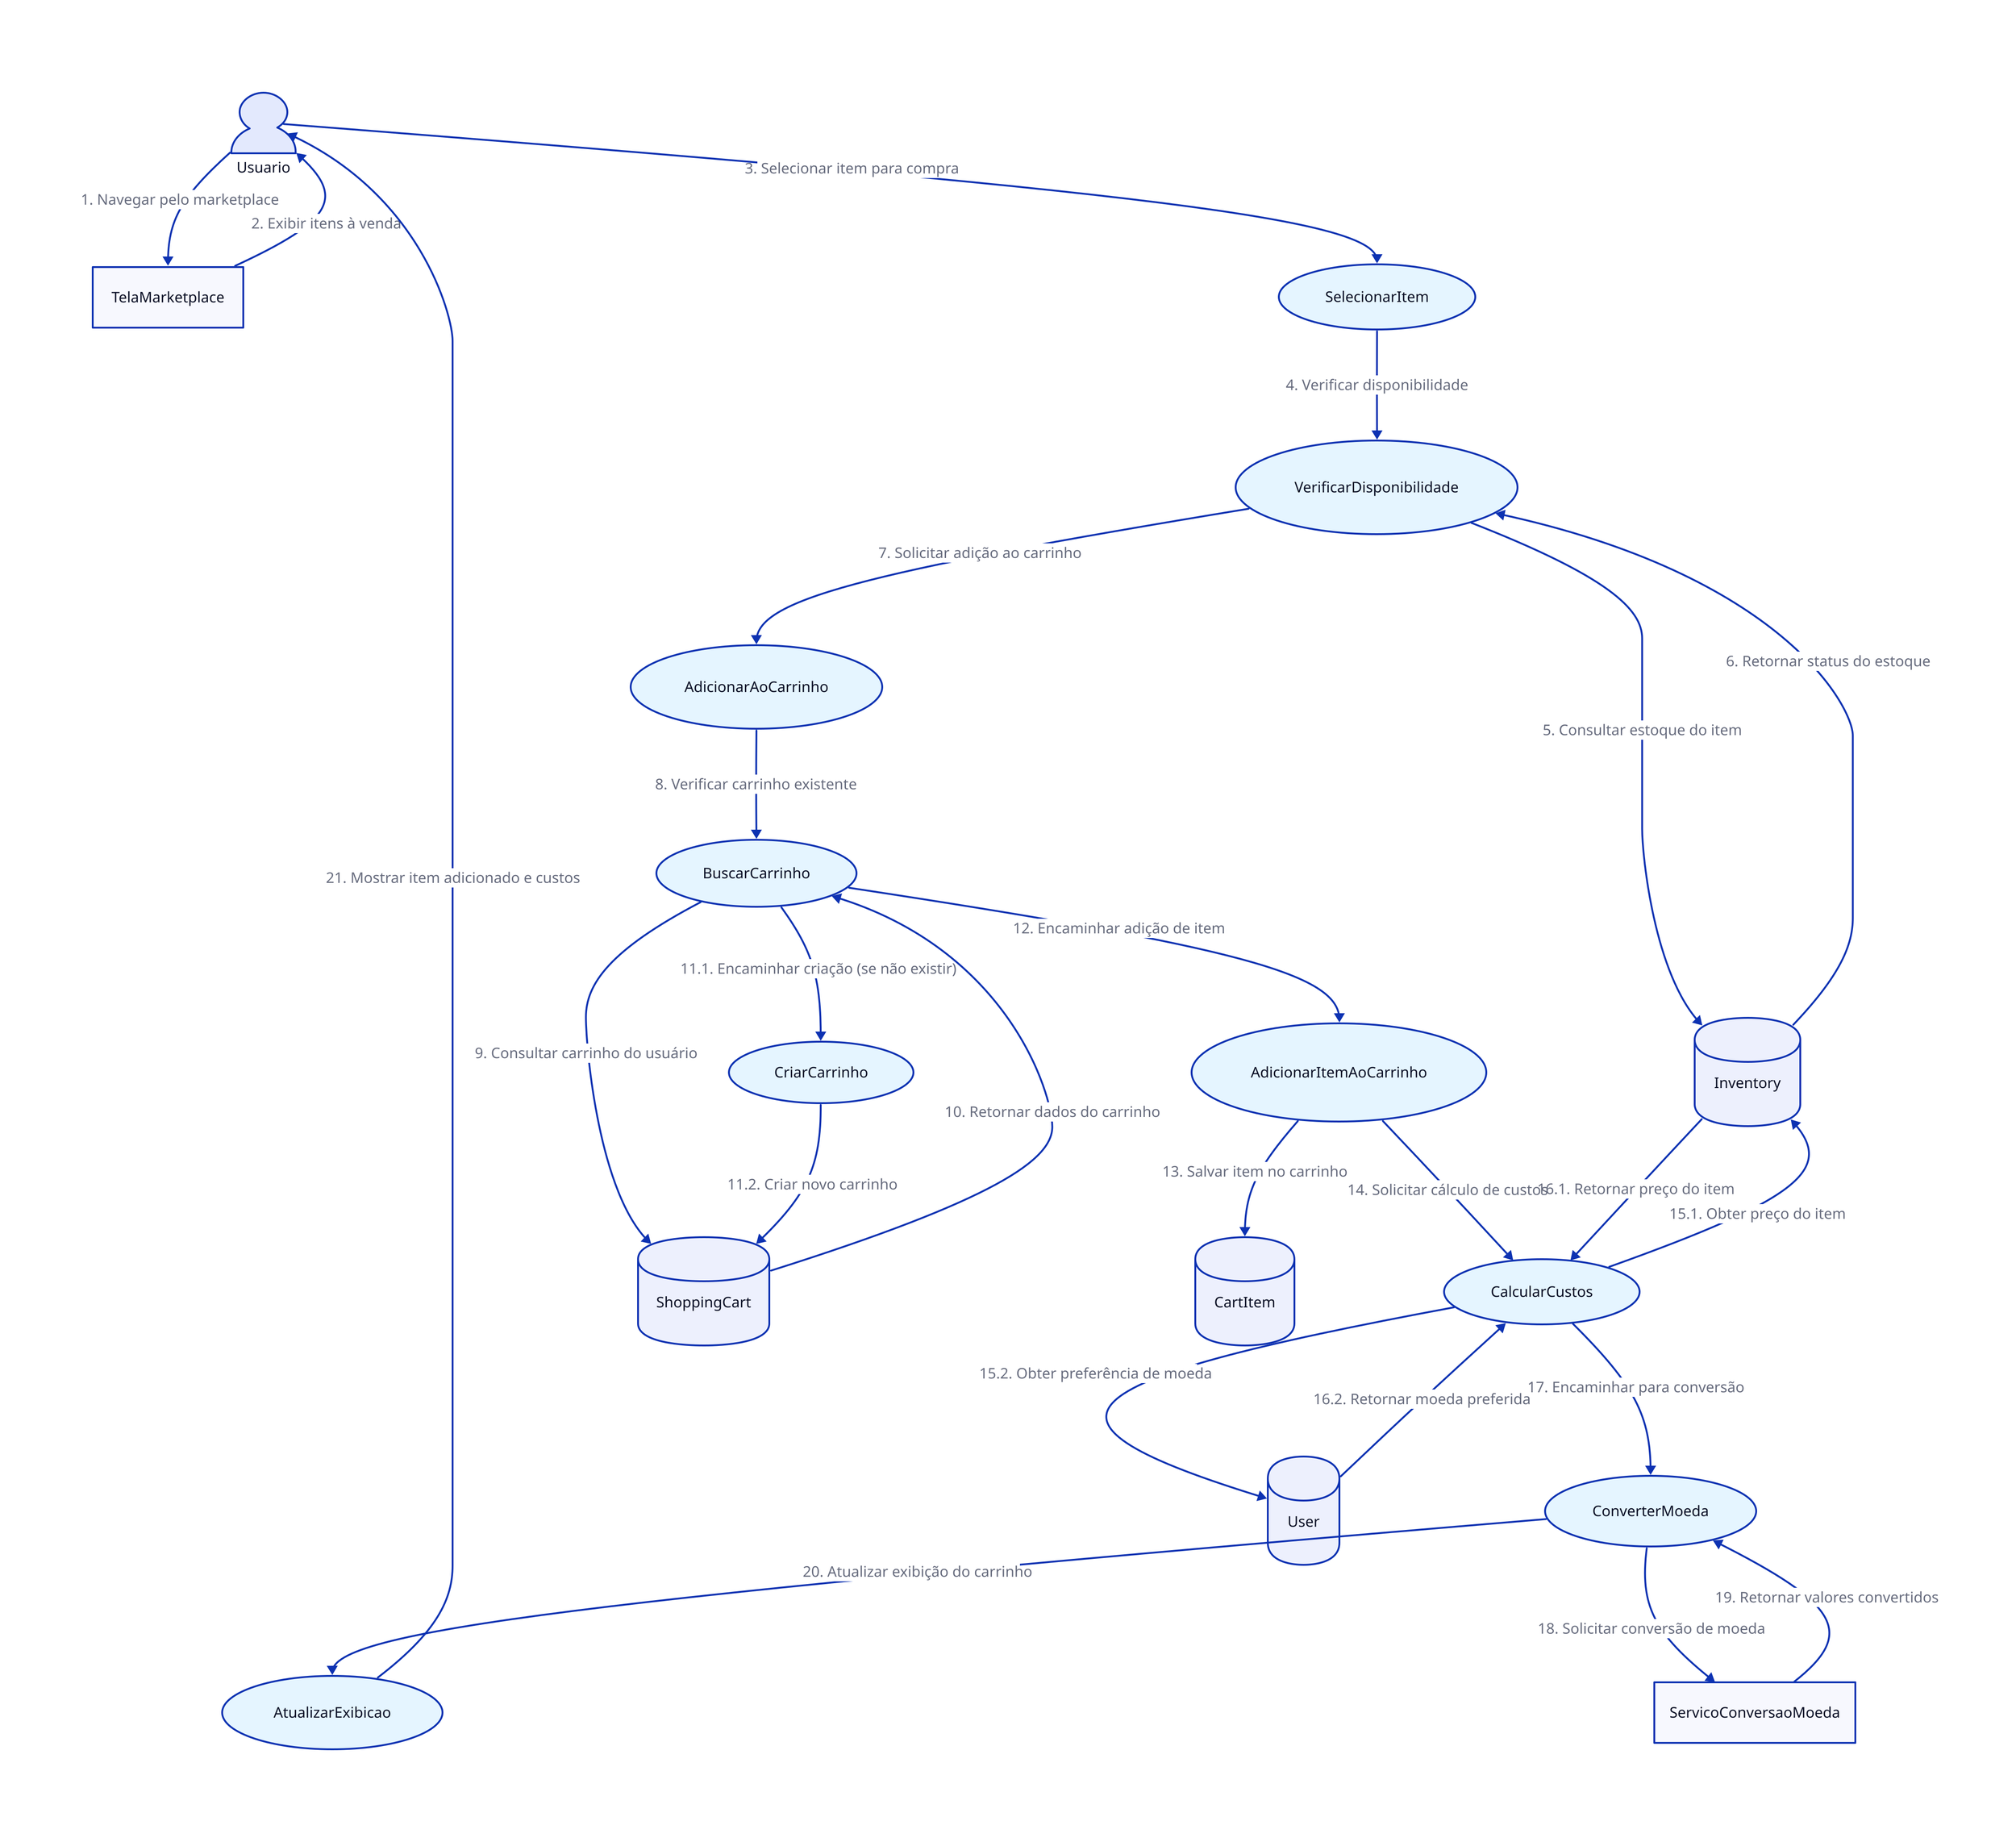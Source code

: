 Usuario: {
  shape: person
}

TelaMarketplace: {
  shape: rectangle
}

SelecionarItem: {
  shape: oval
  style.fill: "#E5F5FF"
}

VerificarDisponibilidade: {
  shape: oval
  style.fill: "#E5F5FF"
}

AdicionarAoCarrinho: {
  shape: oval
  style.fill: "#E5F5FF"
}

BuscarCarrinho: {
  shape: oval
  style.fill: "#E5F5FF"
}

CriarCarrinho: {
  shape: oval
  style.fill: "#E5F5FF"
}

AdicionarItemAoCarrinho: {
  shape: oval
  style.fill: "#E5F5FF"
}

CalcularCustos: {
  shape: oval
  style.fill: "#E5F5FF"
}

ConverterMoeda: {
  shape: oval
  style.fill: "#E5F5FF"
}

AtualizarExibicao: {
  shape: oval
  style.fill: "#E5F5FF"
}

Inventory: {
  shape: cylinder
}

ShoppingCart: {
  shape: cylinder
}

CartItem: {
  shape: cylinder
}

User: {
  shape: cylinder
}

ServicoConversaoMoeda: {
  shape: rectangle
}

Usuario -> TelaMarketplace: "1. Navegar pelo marketplace"
TelaMarketplace -> Usuario: "2. Exibir itens à venda"
Usuario -> SelecionarItem: "3. Selecionar item para compra"
SelecionarItem -> VerificarDisponibilidade: "4. Verificar disponibilidade"
VerificarDisponibilidade -> Inventory: "5. Consultar estoque do item"
Inventory -> VerificarDisponibilidade: "6. Retornar status do estoque"
VerificarDisponibilidade -> AdicionarAoCarrinho: "7. Solicitar adição ao carrinho"
AdicionarAoCarrinho -> BuscarCarrinho: "8. Verificar carrinho existente"
BuscarCarrinho -> ShoppingCart: "9. Consultar carrinho do usuário"
ShoppingCart -> BuscarCarrinho: "10. Retornar dados do carrinho"
BuscarCarrinho -> CriarCarrinho: "11.1. Encaminhar criação (se não existir)"
CriarCarrinho -> ShoppingCart: "11.2. Criar novo carrinho"
BuscarCarrinho -> AdicionarItemAoCarrinho: "12. Encaminhar adição de item"
AdicionarItemAoCarrinho -> CartItem: "13. Salvar item no carrinho"
AdicionarItemAoCarrinho -> CalcularCustos: "14. Solicitar cálculo de custos"
CalcularCustos -> Inventory: "15.1. Obter preço do item"
CalcularCustos -> User: "15.2. Obter preferência de moeda"
Inventory -> CalcularCustos: "16.1. Retornar preço do item"
User -> CalcularCustos: "16.2. Retornar moeda preferida"
CalcularCustos -> ConverterMoeda: "17. Encaminhar para conversão"
ConverterMoeda -> ServicoConversaoMoeda: "18. Solicitar conversão de moeda"
ServicoConversaoMoeda -> ConverterMoeda: "19. Retornar valores convertidos"
ConverterMoeda -> AtualizarExibicao: "20. Atualizar exibição do carrinho"
AtualizarExibicao -> Usuario: "21. Mostrar item adicionado e custos"
